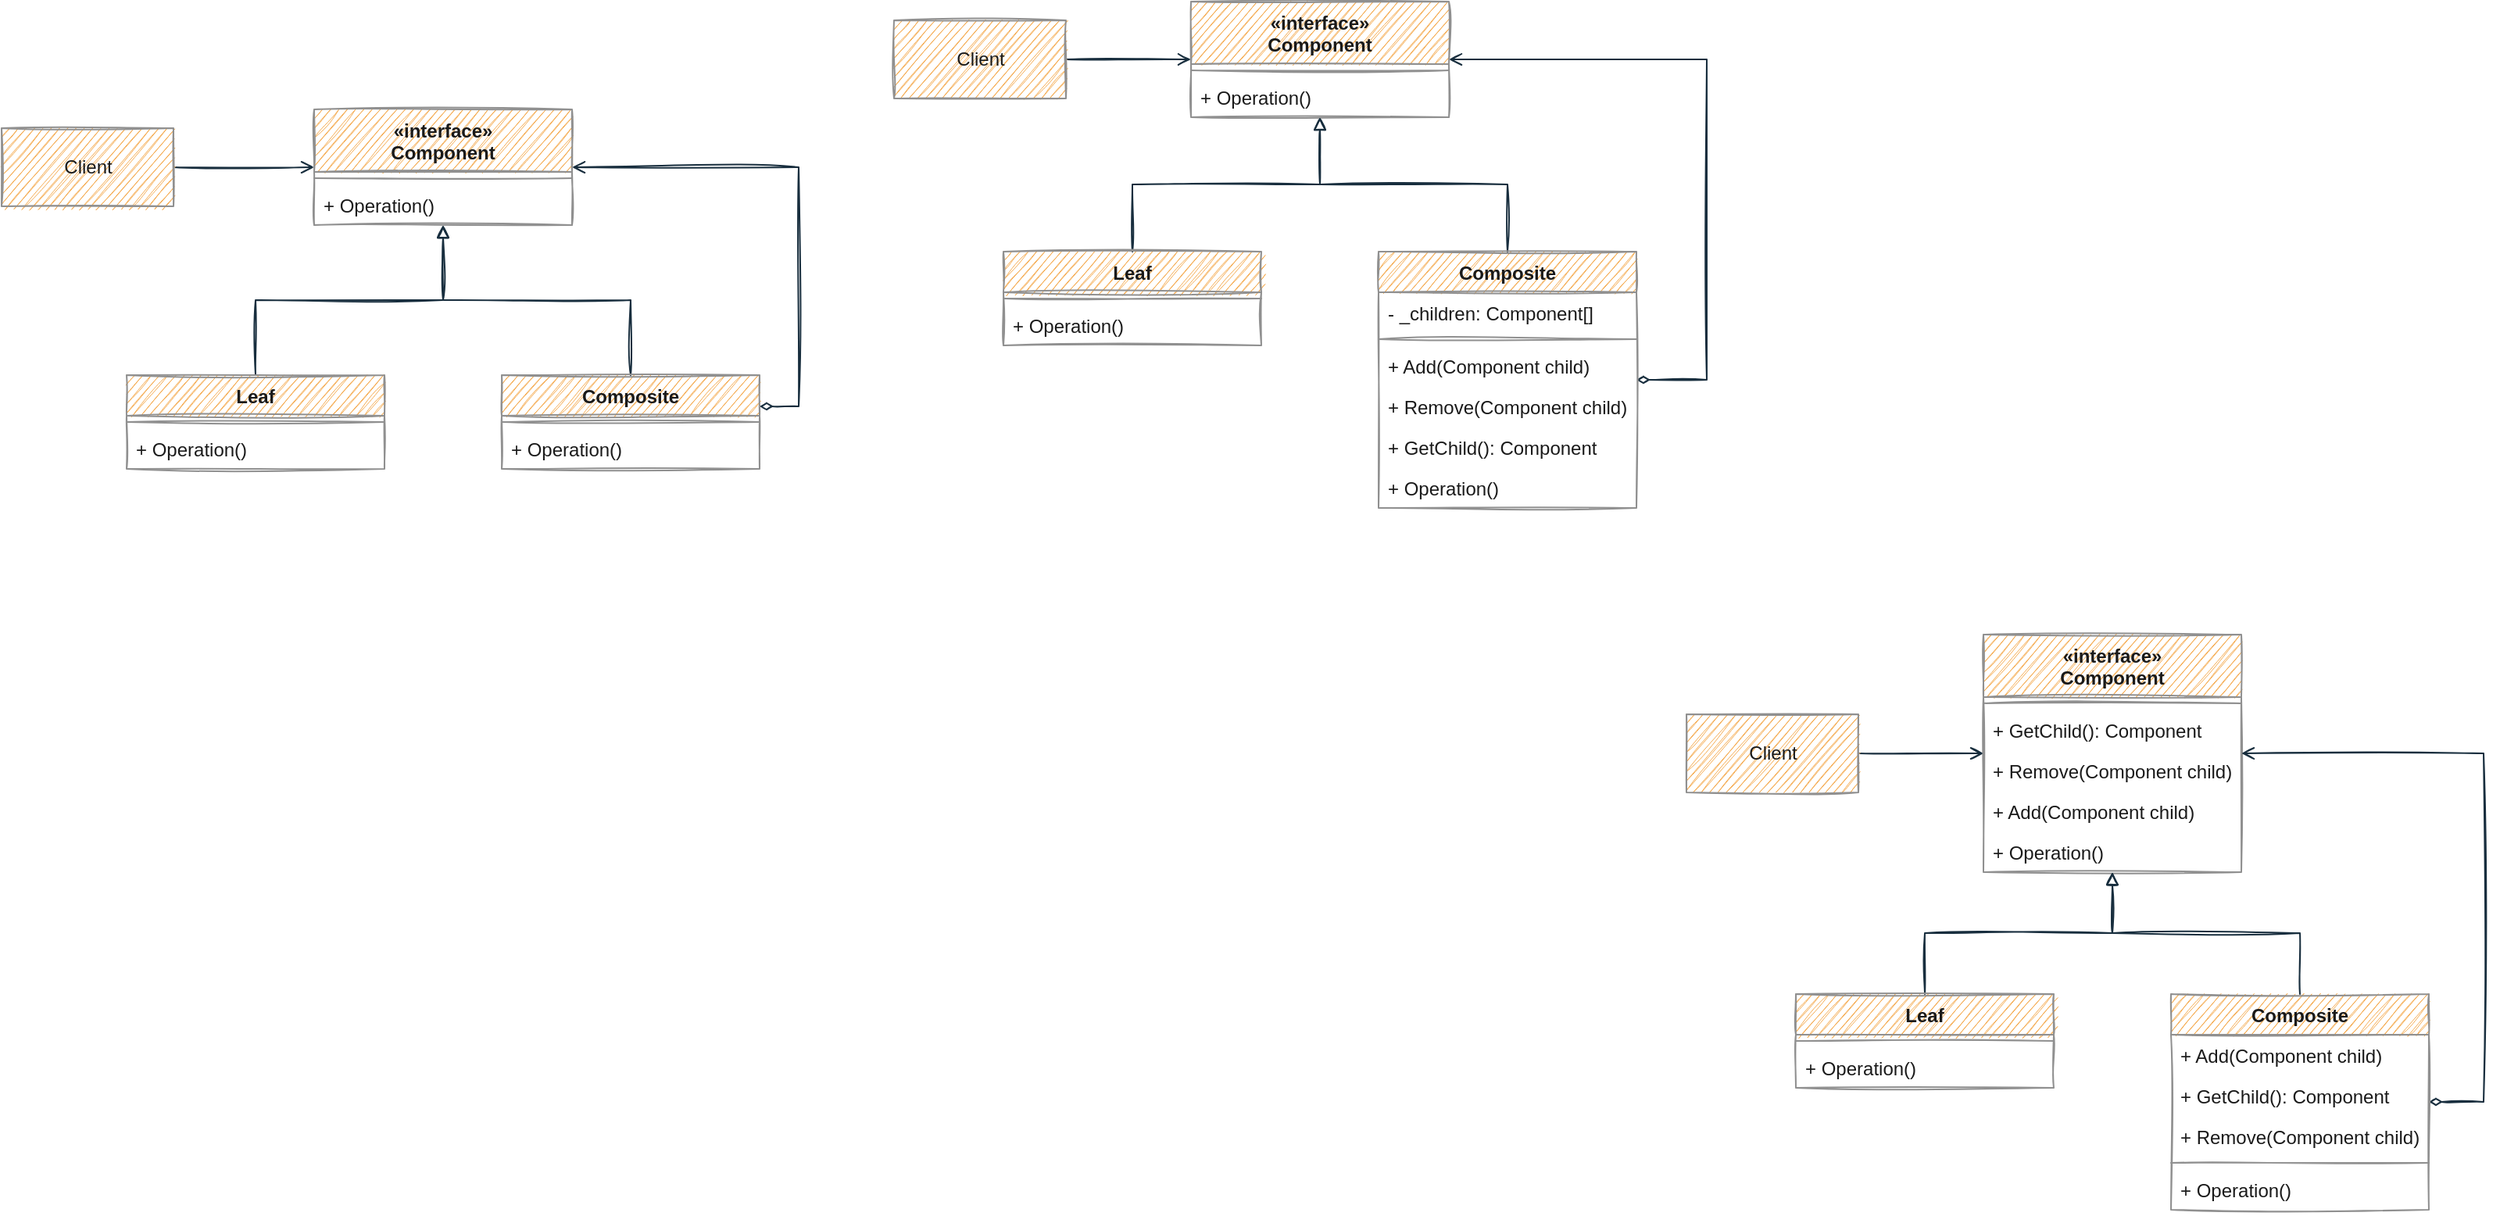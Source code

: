<mxfile version="16.5.1" type="device" pages="3"><diagram id="CFkx3T3PTNuRlUrd-KWw" name="Composite"><mxGraphModel dx="1102" dy="865" grid="0" gridSize="10" guides="1" tooltips="1" connect="1" arrows="1" fold="1" page="1" pageScale="1" pageWidth="1654" pageHeight="1169" background="none" math="0" shadow="0"><root><mxCell id="0"/><mxCell id="1" parent="0"/><mxCell id="BNOG06OLYAFq1OP3cc1Z-1" value="«interface»&#10;Component" style="swimlane;fontStyle=1;align=center;verticalAlign=top;childLayout=stackLayout;horizontal=1;startSize=40;horizontalStack=0;resizeParent=1;resizeParentMax=0;resizeLast=0;collapsible=1;marginBottom=0;rounded=0;sketch=1;fillColor=#F5AB50;strokeColor=#909090;fontColor=#1A1A1A;" parent="1" vertex="1"><mxGeometry x="232" y="360" width="165" height="74" as="geometry"><mxRectangle x="250" y="670" width="100" height="30" as="alternateBounds"/></mxGeometry></mxCell><mxCell id="BNOG06OLYAFq1OP3cc1Z-3" value="" style="line;strokeWidth=1;fillColor=none;align=left;verticalAlign=middle;spacingTop=-1;spacingLeft=3;spacingRight=3;rotatable=0;labelPosition=right;points=[];portConstraint=eastwest;rounded=0;sketch=1;labelBackgroundColor=#EEEEEE;strokeColor=#909090;fontColor=#1A1A1A;" parent="BNOG06OLYAFq1OP3cc1Z-1" vertex="1"><mxGeometry y="40" width="165" height="8" as="geometry"/></mxCell><mxCell id="BNOG06OLYAFq1OP3cc1Z-4" value="+ Operation()" style="text;strokeColor=none;fillColor=none;align=left;verticalAlign=top;spacingLeft=4;spacingRight=4;overflow=hidden;rotatable=0;points=[[0,0.5],[1,0.5]];portConstraint=eastwest;rounded=0;sketch=1;fontColor=#1A1A1A;" parent="BNOG06OLYAFq1OP3cc1Z-1" vertex="1"><mxGeometry y="48" width="165" height="26" as="geometry"/></mxCell><mxCell id="BNOG06OLYAFq1OP3cc1Z-27" style="edgeStyle=orthogonalEdgeStyle;rounded=0;orthogonalLoop=1;jettySize=auto;html=1;endArrow=block;endFill=0;sketch=1;labelBackgroundColor=#EEEEEE;strokeColor=#182E3E;fontColor=#1A1A1A;" parent="1" source="BNOG06OLYAFq1OP3cc1Z-5" target="BNOG06OLYAFq1OP3cc1Z-1" edge="1"><mxGeometry relative="1" as="geometry"/></mxCell><mxCell id="BNOG06OLYAFq1OP3cc1Z-5" value="Leaf" style="swimlane;fontStyle=1;align=center;verticalAlign=top;childLayout=stackLayout;horizontal=1;startSize=26;horizontalStack=0;resizeParent=1;resizeParentMax=0;resizeLast=0;collapsible=1;marginBottom=0;rounded=0;sketch=1;fillColor=#F5AB50;strokeColor=#909090;fontColor=#1A1A1A;" parent="1" vertex="1"><mxGeometry x="112" y="530" width="165" height="60" as="geometry"/></mxCell><mxCell id="BNOG06OLYAFq1OP3cc1Z-6" value="" style="line;strokeWidth=1;fillColor=none;align=left;verticalAlign=middle;spacingTop=-1;spacingLeft=3;spacingRight=3;rotatable=0;labelPosition=right;points=[];portConstraint=eastwest;rounded=0;sketch=1;labelBackgroundColor=#EEEEEE;strokeColor=#909090;fontColor=#1A1A1A;" parent="BNOG06OLYAFq1OP3cc1Z-5" vertex="1"><mxGeometry y="26" width="165" height="8" as="geometry"/></mxCell><mxCell id="BNOG06OLYAFq1OP3cc1Z-7" value="+ Operation()" style="text;strokeColor=none;fillColor=none;align=left;verticalAlign=top;spacingLeft=4;spacingRight=4;overflow=hidden;rotatable=0;points=[[0,0.5],[1,0.5]];portConstraint=eastwest;rounded=0;sketch=1;fontColor=#1A1A1A;" parent="BNOG06OLYAFq1OP3cc1Z-5" vertex="1"><mxGeometry y="34" width="165" height="26" as="geometry"/></mxCell><mxCell id="BNOG06OLYAFq1OP3cc1Z-28" style="edgeStyle=orthogonalEdgeStyle;rounded=0;orthogonalLoop=1;jettySize=auto;html=1;endArrow=block;endFill=0;sketch=1;labelBackgroundColor=#EEEEEE;strokeColor=#182E3E;fontColor=#1A1A1A;" parent="1" source="BNOG06OLYAFq1OP3cc1Z-24" target="BNOG06OLYAFq1OP3cc1Z-1" edge="1"><mxGeometry relative="1" as="geometry"/></mxCell><mxCell id="BNOG06OLYAFq1OP3cc1Z-29" style="edgeStyle=orthogonalEdgeStyle;rounded=0;orthogonalLoop=1;jettySize=auto;html=1;entryX=1;entryY=0.5;entryDx=0;entryDy=0;endArrow=open;endFill=0;startArrow=diamondThin;startFill=0;sketch=1;labelBackgroundColor=#EEEEEE;strokeColor=#182E3E;fontColor=#1A1A1A;" parent="1" source="BNOG06OLYAFq1OP3cc1Z-24" target="BNOG06OLYAFq1OP3cc1Z-1" edge="1"><mxGeometry relative="1" as="geometry"><Array as="points"><mxPoint x="542" y="550"/><mxPoint x="542" y="397"/></Array></mxGeometry></mxCell><mxCell id="BNOG06OLYAFq1OP3cc1Z-24" value="Composite" style="swimlane;fontStyle=1;align=center;verticalAlign=top;childLayout=stackLayout;horizontal=1;startSize=26;horizontalStack=0;resizeParent=1;resizeParentMax=0;resizeLast=0;collapsible=1;marginBottom=0;rounded=0;sketch=1;fillColor=#F5AB50;strokeColor=#909090;fontColor=#1A1A1A;" parent="1" vertex="1"><mxGeometry x="352" y="530" width="165" height="60" as="geometry"/></mxCell><mxCell id="BNOG06OLYAFq1OP3cc1Z-25" value="" style="line;strokeWidth=1;fillColor=none;align=left;verticalAlign=middle;spacingTop=-1;spacingLeft=3;spacingRight=3;rotatable=0;labelPosition=right;points=[];portConstraint=eastwest;rounded=0;sketch=1;labelBackgroundColor=#EEEEEE;strokeColor=#909090;fontColor=#1A1A1A;" parent="BNOG06OLYAFq1OP3cc1Z-24" vertex="1"><mxGeometry y="26" width="165" height="8" as="geometry"/></mxCell><mxCell id="BNOG06OLYAFq1OP3cc1Z-26" value="+ Operation()" style="text;strokeColor=none;fillColor=none;align=left;verticalAlign=top;spacingLeft=4;spacingRight=4;overflow=hidden;rotatable=0;points=[[0,0.5],[1,0.5]];portConstraint=eastwest;rounded=0;sketch=1;fontColor=#1A1A1A;" parent="BNOG06OLYAFq1OP3cc1Z-24" vertex="1"><mxGeometry y="34" width="165" height="26" as="geometry"/></mxCell><mxCell id="BNOG06OLYAFq1OP3cc1Z-31" style="edgeStyle=orthogonalEdgeStyle;rounded=0;orthogonalLoop=1;jettySize=auto;html=1;startArrow=none;startFill=0;endArrow=open;endFill=0;sketch=1;labelBackgroundColor=#EEEEEE;strokeColor=#182E3E;fontColor=#1A1A1A;" parent="1" source="BNOG06OLYAFq1OP3cc1Z-30" target="BNOG06OLYAFq1OP3cc1Z-1" edge="1"><mxGeometry relative="1" as="geometry"/></mxCell><mxCell id="BNOG06OLYAFq1OP3cc1Z-30" value="Client" style="html=1;rounded=0;sketch=1;fillColor=#F5AB50;strokeColor=#909090;fontColor=#1A1A1A;" parent="1" vertex="1"><mxGeometry x="32" y="372" width="110" height="50" as="geometry"/></mxCell><mxCell id="BNOG06OLYAFq1OP3cc1Z-33" value="«interface»&#10;Component" style="swimlane;fontStyle=1;align=center;verticalAlign=top;childLayout=stackLayout;horizontal=1;startSize=40;horizontalStack=0;resizeParent=1;resizeParentMax=0;resizeLast=0;collapsible=1;marginBottom=0;rounded=0;sketch=1;fillColor=#F5AB50;strokeColor=#909090;fontColor=#1A1A1A;" parent="1" vertex="1"><mxGeometry x="793" y="291" width="165" height="74" as="geometry"><mxRectangle x="250" y="670" width="100" height="30" as="alternateBounds"/></mxGeometry></mxCell><mxCell id="BNOG06OLYAFq1OP3cc1Z-34" value="" style="line;strokeWidth=1;fillColor=none;align=left;verticalAlign=middle;spacingTop=-1;spacingLeft=3;spacingRight=3;rotatable=0;labelPosition=right;points=[];portConstraint=eastwest;rounded=0;sketch=1;labelBackgroundColor=#EEEEEE;strokeColor=#909090;fontColor=#1A1A1A;" parent="BNOG06OLYAFq1OP3cc1Z-33" vertex="1"><mxGeometry y="40" width="165" height="8" as="geometry"/></mxCell><mxCell id="BNOG06OLYAFq1OP3cc1Z-35" value="+ Operation()" style="text;strokeColor=none;fillColor=none;align=left;verticalAlign=top;spacingLeft=4;spacingRight=4;overflow=hidden;rotatable=0;points=[[0,0.5],[1,0.5]];portConstraint=eastwest;rounded=0;sketch=1;fontColor=#1A1A1A;" parent="BNOG06OLYAFq1OP3cc1Z-33" vertex="1"><mxGeometry y="48" width="165" height="26" as="geometry"/></mxCell><mxCell id="BNOG06OLYAFq1OP3cc1Z-36" style="edgeStyle=orthogonalEdgeStyle;rounded=0;orthogonalLoop=1;jettySize=auto;html=1;endArrow=block;endFill=0;sketch=1;labelBackgroundColor=#EEEEEE;strokeColor=#182E3E;fontColor=#1A1A1A;" parent="1" source="BNOG06OLYAFq1OP3cc1Z-37" target="BNOG06OLYAFq1OP3cc1Z-33" edge="1"><mxGeometry relative="1" as="geometry"/></mxCell><mxCell id="BNOG06OLYAFq1OP3cc1Z-37" value="Leaf" style="swimlane;fontStyle=1;align=center;verticalAlign=top;childLayout=stackLayout;horizontal=1;startSize=26;horizontalStack=0;resizeParent=1;resizeParentMax=0;resizeLast=0;collapsible=1;marginBottom=0;rounded=0;sketch=1;fillColor=#F5AB50;strokeColor=#909090;fontColor=#1A1A1A;" parent="1" vertex="1"><mxGeometry x="673" y="451" width="165" height="60" as="geometry"/></mxCell><mxCell id="BNOG06OLYAFq1OP3cc1Z-38" value="" style="line;strokeWidth=1;fillColor=none;align=left;verticalAlign=middle;spacingTop=-1;spacingLeft=3;spacingRight=3;rotatable=0;labelPosition=right;points=[];portConstraint=eastwest;rounded=0;sketch=1;labelBackgroundColor=#EEEEEE;strokeColor=#909090;fontColor=#1A1A1A;" parent="BNOG06OLYAFq1OP3cc1Z-37" vertex="1"><mxGeometry y="26" width="165" height="8" as="geometry"/></mxCell><mxCell id="BNOG06OLYAFq1OP3cc1Z-39" value="+ Operation()" style="text;strokeColor=none;fillColor=none;align=left;verticalAlign=top;spacingLeft=4;spacingRight=4;overflow=hidden;rotatable=0;points=[[0,0.5],[1,0.5]];portConstraint=eastwest;rounded=0;sketch=1;fontColor=#1A1A1A;" parent="BNOG06OLYAFq1OP3cc1Z-37" vertex="1"><mxGeometry y="34" width="165" height="26" as="geometry"/></mxCell><mxCell id="BNOG06OLYAFq1OP3cc1Z-40" style="edgeStyle=orthogonalEdgeStyle;rounded=0;orthogonalLoop=1;jettySize=auto;html=1;endArrow=block;endFill=0;sketch=1;labelBackgroundColor=#EEEEEE;strokeColor=#182E3E;fontColor=#1A1A1A;" parent="1" source="BNOG06OLYAFq1OP3cc1Z-42" target="BNOG06OLYAFq1OP3cc1Z-33" edge="1"><mxGeometry relative="1" as="geometry"/></mxCell><mxCell id="BNOG06OLYAFq1OP3cc1Z-41" style="edgeStyle=orthogonalEdgeStyle;rounded=0;orthogonalLoop=1;jettySize=auto;html=1;entryX=1;entryY=0.5;entryDx=0;entryDy=0;endArrow=open;endFill=0;startArrow=diamondThin;startFill=0;sketch=1;labelBackgroundColor=#EEEEEE;strokeColor=#182E3E;fontColor=#1A1A1A;" parent="1" source="BNOG06OLYAFq1OP3cc1Z-42" target="BNOG06OLYAFq1OP3cc1Z-33" edge="1"><mxGeometry relative="1" as="geometry"><Array as="points"><mxPoint x="1123" y="533"/><mxPoint x="1123" y="328"/></Array></mxGeometry></mxCell><mxCell id="BNOG06OLYAFq1OP3cc1Z-42" value="Composite" style="swimlane;fontStyle=1;align=center;verticalAlign=top;childLayout=stackLayout;horizontal=1;startSize=26;horizontalStack=0;resizeParent=1;resizeParentMax=0;resizeLast=0;collapsible=1;marginBottom=0;rounded=0;sketch=1;fillColor=#F5AB50;strokeColor=#909090;fontColor=#1A1A1A;" parent="1" vertex="1"><mxGeometry x="913" y="451" width="165" height="164" as="geometry"/></mxCell><mxCell id="BNOG06OLYAFq1OP3cc1Z-51" value="- _children: Component[]" style="text;strokeColor=none;fillColor=none;align=left;verticalAlign=top;spacingLeft=4;spacingRight=4;overflow=hidden;rotatable=0;points=[[0,0.5],[1,0.5]];portConstraint=eastwest;rounded=0;sketch=1;fontColor=#1A1A1A;" parent="BNOG06OLYAFq1OP3cc1Z-42" vertex="1"><mxGeometry y="26" width="165" height="26" as="geometry"/></mxCell><mxCell id="BNOG06OLYAFq1OP3cc1Z-43" value="" style="line;strokeWidth=1;fillColor=none;align=left;verticalAlign=middle;spacingTop=-1;spacingLeft=3;spacingRight=3;rotatable=0;labelPosition=right;points=[];portConstraint=eastwest;rounded=0;sketch=1;labelBackgroundColor=#EEEEEE;strokeColor=#909090;fontColor=#1A1A1A;" parent="BNOG06OLYAFq1OP3cc1Z-42" vertex="1"><mxGeometry y="52" width="165" height="8" as="geometry"/></mxCell><mxCell id="BNOG06OLYAFq1OP3cc1Z-47" value="+ Add(Component child)" style="text;strokeColor=none;fillColor=none;align=left;verticalAlign=top;spacingLeft=4;spacingRight=4;overflow=hidden;rotatable=0;points=[[0,0.5],[1,0.5]];portConstraint=eastwest;rounded=0;sketch=1;fontColor=#1A1A1A;" parent="BNOG06OLYAFq1OP3cc1Z-42" vertex="1"><mxGeometry y="60" width="165" height="26" as="geometry"/></mxCell><mxCell id="BNOG06OLYAFq1OP3cc1Z-48" value="+ Remove(Component child)" style="text;strokeColor=none;fillColor=none;align=left;verticalAlign=top;spacingLeft=4;spacingRight=4;overflow=hidden;rotatable=0;points=[[0,0.5],[1,0.5]];portConstraint=eastwest;rounded=0;sketch=1;fontColor=#1A1A1A;" parent="BNOG06OLYAFq1OP3cc1Z-42" vertex="1"><mxGeometry y="86" width="165" height="26" as="geometry"/></mxCell><mxCell id="BNOG06OLYAFq1OP3cc1Z-49" value="+ GetChild(): Component" style="text;strokeColor=none;fillColor=none;align=left;verticalAlign=top;spacingLeft=4;spacingRight=4;overflow=hidden;rotatable=0;points=[[0,0.5],[1,0.5]];portConstraint=eastwest;rounded=0;sketch=1;fontColor=#1A1A1A;" parent="BNOG06OLYAFq1OP3cc1Z-42" vertex="1"><mxGeometry y="112" width="165" height="26" as="geometry"/></mxCell><mxCell id="BNOG06OLYAFq1OP3cc1Z-44" value="+ Operation()" style="text;strokeColor=none;fillColor=none;align=left;verticalAlign=top;spacingLeft=4;spacingRight=4;overflow=hidden;rotatable=0;points=[[0,0.5],[1,0.5]];portConstraint=eastwest;rounded=0;sketch=1;fontColor=#1A1A1A;" parent="BNOG06OLYAFq1OP3cc1Z-42" vertex="1"><mxGeometry y="138" width="165" height="26" as="geometry"/></mxCell><mxCell id="BNOG06OLYAFq1OP3cc1Z-45" style="edgeStyle=orthogonalEdgeStyle;rounded=0;orthogonalLoop=1;jettySize=auto;html=1;startArrow=none;startFill=0;endArrow=open;endFill=0;sketch=1;labelBackgroundColor=#EEEEEE;strokeColor=#182E3E;fontColor=#1A1A1A;" parent="1" source="BNOG06OLYAFq1OP3cc1Z-46" target="BNOG06OLYAFq1OP3cc1Z-33" edge="1"><mxGeometry relative="1" as="geometry"/></mxCell><mxCell id="BNOG06OLYAFq1OP3cc1Z-46" value="Client" style="html=1;rounded=0;sketch=1;fillColor=#F5AB50;strokeColor=#909090;fontColor=#1A1A1A;" parent="1" vertex="1"><mxGeometry x="603" y="303" width="110" height="50" as="geometry"/></mxCell><mxCell id="BNOG06OLYAFq1OP3cc1Z-52" value="«interface»&#10;Component" style="swimlane;fontStyle=1;align=center;verticalAlign=top;childLayout=stackLayout;horizontal=1;startSize=40;horizontalStack=0;resizeParent=1;resizeParentMax=0;resizeLast=0;collapsible=1;marginBottom=0;rounded=0;sketch=1;fillColor=#F5AB50;strokeColor=#909090;fontColor=#1A1A1A;" parent="1" vertex="1"><mxGeometry x="1300" y="696" width="165" height="152" as="geometry"><mxRectangle x="250" y="670" width="100" height="30" as="alternateBounds"/></mxGeometry></mxCell><mxCell id="BNOG06OLYAFq1OP3cc1Z-53" value="" style="line;strokeWidth=1;fillColor=none;align=left;verticalAlign=middle;spacingTop=-1;spacingLeft=3;spacingRight=3;rotatable=0;labelPosition=right;points=[];portConstraint=eastwest;rounded=0;sketch=1;labelBackgroundColor=#EEEEEE;strokeColor=#909090;fontColor=#1A1A1A;" parent="BNOG06OLYAFq1OP3cc1Z-52" vertex="1"><mxGeometry y="40" width="165" height="8" as="geometry"/></mxCell><mxCell id="BNOG06OLYAFq1OP3cc1Z-68" value="+ GetChild(): Component" style="text;strokeColor=none;fillColor=none;align=left;verticalAlign=top;spacingLeft=4;spacingRight=4;overflow=hidden;rotatable=0;points=[[0,0.5],[1,0.5]];portConstraint=eastwest;rounded=0;sketch=1;fontColor=#1A1A1A;" parent="BNOG06OLYAFq1OP3cc1Z-52" vertex="1"><mxGeometry y="48" width="165" height="26" as="geometry"/></mxCell><mxCell id="BNOG06OLYAFq1OP3cc1Z-67" value="+ Remove(Component child)" style="text;strokeColor=none;fillColor=none;align=left;verticalAlign=top;spacingLeft=4;spacingRight=4;overflow=hidden;rotatable=0;points=[[0,0.5],[1,0.5]];portConstraint=eastwest;rounded=0;sketch=1;fontColor=#1A1A1A;" parent="BNOG06OLYAFq1OP3cc1Z-52" vertex="1"><mxGeometry y="74" width="165" height="26" as="geometry"/></mxCell><mxCell id="BNOG06OLYAFq1OP3cc1Z-66" value="+ Add(Component child)" style="text;strokeColor=none;fillColor=none;align=left;verticalAlign=top;spacingLeft=4;spacingRight=4;overflow=hidden;rotatable=0;points=[[0,0.5],[1,0.5]];portConstraint=eastwest;rounded=0;sketch=1;fontColor=#1A1A1A;" parent="BNOG06OLYAFq1OP3cc1Z-52" vertex="1"><mxGeometry y="100" width="165" height="26" as="geometry"/></mxCell><mxCell id="BNOG06OLYAFq1OP3cc1Z-54" value="+ Operation()" style="text;strokeColor=none;fillColor=none;align=left;verticalAlign=top;spacingLeft=4;spacingRight=4;overflow=hidden;rotatable=0;points=[[0,0.5],[1,0.5]];portConstraint=eastwest;rounded=0;sketch=1;fontColor=#1A1A1A;" parent="BNOG06OLYAFq1OP3cc1Z-52" vertex="1"><mxGeometry y="126" width="165" height="26" as="geometry"/></mxCell><mxCell id="BNOG06OLYAFq1OP3cc1Z-55" style="edgeStyle=orthogonalEdgeStyle;rounded=0;orthogonalLoop=1;jettySize=auto;html=1;endArrow=block;endFill=0;sketch=1;labelBackgroundColor=#EEEEEE;strokeColor=#182E3E;fontColor=#1A1A1A;" parent="1" source="BNOG06OLYAFq1OP3cc1Z-56" target="BNOG06OLYAFq1OP3cc1Z-52" edge="1"><mxGeometry relative="1" as="geometry"/></mxCell><mxCell id="BNOG06OLYAFq1OP3cc1Z-56" value="Leaf" style="swimlane;fontStyle=1;align=center;verticalAlign=top;childLayout=stackLayout;horizontal=1;startSize=26;horizontalStack=0;resizeParent=1;resizeParentMax=0;resizeLast=0;collapsible=1;marginBottom=0;rounded=0;sketch=1;fillColor=#F5AB50;strokeColor=#909090;fontColor=#1A1A1A;" parent="1" vertex="1"><mxGeometry x="1180" y="926" width="165" height="60" as="geometry"/></mxCell><mxCell id="BNOG06OLYAFq1OP3cc1Z-57" value="" style="line;strokeWidth=1;fillColor=none;align=left;verticalAlign=middle;spacingTop=-1;spacingLeft=3;spacingRight=3;rotatable=0;labelPosition=right;points=[];portConstraint=eastwest;rounded=0;sketch=1;labelBackgroundColor=#EEEEEE;strokeColor=#909090;fontColor=#1A1A1A;" parent="BNOG06OLYAFq1OP3cc1Z-56" vertex="1"><mxGeometry y="26" width="165" height="8" as="geometry"/></mxCell><mxCell id="BNOG06OLYAFq1OP3cc1Z-58" value="+ Operation()" style="text;strokeColor=none;fillColor=none;align=left;verticalAlign=top;spacingLeft=4;spacingRight=4;overflow=hidden;rotatable=0;points=[[0,0.5],[1,0.5]];portConstraint=eastwest;rounded=0;sketch=1;fontColor=#1A1A1A;" parent="BNOG06OLYAFq1OP3cc1Z-56" vertex="1"><mxGeometry y="34" width="165" height="26" as="geometry"/></mxCell><mxCell id="BNOG06OLYAFq1OP3cc1Z-59" style="edgeStyle=orthogonalEdgeStyle;rounded=0;orthogonalLoop=1;jettySize=auto;html=1;endArrow=block;endFill=0;sketch=1;labelBackgroundColor=#EEEEEE;strokeColor=#182E3E;fontColor=#1A1A1A;" parent="1" source="BNOG06OLYAFq1OP3cc1Z-61" target="BNOG06OLYAFq1OP3cc1Z-52" edge="1"><mxGeometry relative="1" as="geometry"/></mxCell><mxCell id="BNOG06OLYAFq1OP3cc1Z-60" style="edgeStyle=orthogonalEdgeStyle;rounded=0;orthogonalLoop=1;jettySize=auto;html=1;entryX=1;entryY=0.5;entryDx=0;entryDy=0;endArrow=open;endFill=0;startArrow=diamondThin;startFill=0;sketch=1;labelBackgroundColor=#EEEEEE;strokeColor=#182E3E;fontColor=#1A1A1A;" parent="1" source="BNOG06OLYAFq1OP3cc1Z-61" target="BNOG06OLYAFq1OP3cc1Z-52" edge="1"><mxGeometry relative="1" as="geometry"><Array as="points"><mxPoint x="1620" y="995"/><mxPoint x="1620" y="772"/></Array></mxGeometry></mxCell><mxCell id="BNOG06OLYAFq1OP3cc1Z-61" value="Composite" style="swimlane;fontStyle=1;align=center;verticalAlign=top;childLayout=stackLayout;horizontal=1;startSize=26;horizontalStack=0;resizeParent=1;resizeParentMax=0;resizeLast=0;collapsible=1;marginBottom=0;rounded=0;sketch=1;fillColor=#F5AB50;strokeColor=#909090;fontColor=#1A1A1A;" parent="1" vertex="1"><mxGeometry x="1420" y="926" width="165" height="138" as="geometry"/></mxCell><mxCell id="BNOG06OLYAFq1OP3cc1Z-69" value="+ Add(Component child)" style="text;strokeColor=none;fillColor=none;align=left;verticalAlign=top;spacingLeft=4;spacingRight=4;overflow=hidden;rotatable=0;points=[[0,0.5],[1,0.5]];portConstraint=eastwest;rounded=0;sketch=1;fontColor=#1A1A1A;" parent="BNOG06OLYAFq1OP3cc1Z-61" vertex="1"><mxGeometry y="26" width="165" height="26" as="geometry"/></mxCell><mxCell id="BNOG06OLYAFq1OP3cc1Z-71" value="+ GetChild(): Component" style="text;strokeColor=none;fillColor=none;align=left;verticalAlign=top;spacingLeft=4;spacingRight=4;overflow=hidden;rotatable=0;points=[[0,0.5],[1,0.5]];portConstraint=eastwest;rounded=0;sketch=1;fontColor=#1A1A1A;" parent="BNOG06OLYAFq1OP3cc1Z-61" vertex="1"><mxGeometry y="52" width="165" height="26" as="geometry"/></mxCell><mxCell id="BNOG06OLYAFq1OP3cc1Z-70" value="+ Remove(Component child)" style="text;strokeColor=none;fillColor=none;align=left;verticalAlign=top;spacingLeft=4;spacingRight=4;overflow=hidden;rotatable=0;points=[[0,0.5],[1,0.5]];portConstraint=eastwest;rounded=0;sketch=1;fontColor=#1A1A1A;" parent="BNOG06OLYAFq1OP3cc1Z-61" vertex="1"><mxGeometry y="78" width="165" height="26" as="geometry"/></mxCell><mxCell id="BNOG06OLYAFq1OP3cc1Z-62" value="" style="line;strokeWidth=1;fillColor=none;align=left;verticalAlign=middle;spacingTop=-1;spacingLeft=3;spacingRight=3;rotatable=0;labelPosition=right;points=[];portConstraint=eastwest;rounded=0;sketch=1;labelBackgroundColor=#EEEEEE;strokeColor=#909090;fontColor=#1A1A1A;" parent="BNOG06OLYAFq1OP3cc1Z-61" vertex="1"><mxGeometry y="104" width="165" height="8" as="geometry"/></mxCell><mxCell id="BNOG06OLYAFq1OP3cc1Z-63" value="+ Operation()" style="text;strokeColor=none;fillColor=none;align=left;verticalAlign=top;spacingLeft=4;spacingRight=4;overflow=hidden;rotatable=0;points=[[0,0.5],[1,0.5]];portConstraint=eastwest;rounded=0;sketch=1;fontColor=#1A1A1A;" parent="BNOG06OLYAFq1OP3cc1Z-61" vertex="1"><mxGeometry y="112" width="165" height="26" as="geometry"/></mxCell><mxCell id="BNOG06OLYAFq1OP3cc1Z-64" style="edgeStyle=orthogonalEdgeStyle;rounded=0;orthogonalLoop=1;jettySize=auto;html=1;startArrow=none;startFill=0;endArrow=open;endFill=0;sketch=1;labelBackgroundColor=#EEEEEE;strokeColor=#182E3E;fontColor=#1A1A1A;" parent="1" source="BNOG06OLYAFq1OP3cc1Z-65" target="BNOG06OLYAFq1OP3cc1Z-52" edge="1"><mxGeometry relative="1" as="geometry"/></mxCell><mxCell id="BNOG06OLYAFq1OP3cc1Z-65" value="Client" style="html=1;rounded=0;sketch=1;fillColor=#F5AB50;strokeColor=#909090;fontColor=#1A1A1A;" parent="1" vertex="1"><mxGeometry x="1110" y="747" width="110" height="50" as="geometry"/></mxCell></root></mxGraphModel></diagram><diagram id="pfxA9gv14tCuH7BsV-Ln" name="Adapter"><mxGraphModel dx="1102" dy="865" grid="0" gridSize="10" guides="1" tooltips="0" connect="1" arrows="1" fold="1" page="1" pageScale="1" pageWidth="1169" pageHeight="827" math="0" shadow="0"><root><mxCell id="t0Gk355Egd2EpJJYX6fK-0"/><mxCell id="t0Gk355Egd2EpJJYX6fK-1" parent="t0Gk355Egd2EpJJYX6fK-0"/><mxCell id="r9_oYsfu7Edrs36lkvw7-0" value="«interface»&#10;Target" style="swimlane;fontStyle=1;align=center;verticalAlign=top;childLayout=stackLayout;horizontal=1;startSize=40;horizontalStack=0;resizeParent=1;resizeParentMax=0;resizeLast=0;collapsible=1;marginBottom=0;rounded=0;sketch=1;fillColor=#F5AB50;strokeColor=#909090;fontColor=#1A1A1A;" parent="t0Gk355Egd2EpJJYX6fK-1" vertex="1"><mxGeometry x="275" y="100" width="165" height="74" as="geometry"><mxRectangle x="250" y="670" width="100" height="30" as="alternateBounds"/></mxGeometry></mxCell><mxCell id="r9_oYsfu7Edrs36lkvw7-1" value="" style="line;strokeWidth=1;fillColor=none;align=left;verticalAlign=middle;spacingTop=-1;spacingLeft=3;spacingRight=3;rotatable=0;labelPosition=right;points=[];portConstraint=eastwest;rounded=0;sketch=1;labelBackgroundColor=#EEEEEE;strokeColor=#909090;fontColor=#1A1A1A;" parent="r9_oYsfu7Edrs36lkvw7-0" vertex="1"><mxGeometry y="40" width="165" height="8" as="geometry"/></mxCell><mxCell id="r9_oYsfu7Edrs36lkvw7-2" value="+ Operation()" style="text;strokeColor=none;fillColor=none;align=left;verticalAlign=top;spacingLeft=4;spacingRight=4;overflow=hidden;rotatable=0;points=[[0,0.5],[1,0.5]];portConstraint=eastwest;rounded=0;sketch=1;fontColor=#1A1A1A;" parent="r9_oYsfu7Edrs36lkvw7-0" vertex="1"><mxGeometry y="48" width="165" height="26" as="geometry"/></mxCell><mxCell id="r9_oYsfu7Edrs36lkvw7-3" style="edgeStyle=orthogonalEdgeStyle;rounded=0;orthogonalLoop=1;jettySize=auto;html=1;endArrow=block;endFill=0;sketch=1;labelBackgroundColor=#EEEEEE;strokeColor=#182E3E;fontColor=#1A1A1A;" parent="t0Gk355Egd2EpJJYX6fK-1" source="r9_oYsfu7Edrs36lkvw7-4" target="r9_oYsfu7Edrs36lkvw7-0" edge="1"><mxGeometry relative="1" as="geometry"/></mxCell><mxCell id="V8s5TMU2EH_NeJxdK_gp-17" style="edgeStyle=orthogonalEdgeStyle;curved=0;rounded=1;sketch=1;orthogonalLoop=1;jettySize=auto;html=1;fontColor=#1A1A1A;strokeColor=#182E3E;endArrow=open;endFill=0;" parent="t0Gk355Egd2EpJJYX6fK-1" source="r9_oYsfu7Edrs36lkvw7-4" target="V8s5TMU2EH_NeJxdK_gp-14" edge="1"><mxGeometry relative="1" as="geometry"/></mxCell><mxCell id="r9_oYsfu7Edrs36lkvw7-4" value="Adapter" style="swimlane;fontStyle=1;align=center;verticalAlign=top;childLayout=stackLayout;horizontal=1;startSize=26;horizontalStack=0;resizeParent=1;resizeParentMax=0;resizeLast=0;collapsible=1;marginBottom=0;rounded=0;sketch=1;fillColor=#F5AB50;strokeColor=#909090;fontColor=#1A1A1A;" parent="t0Gk355Egd2EpJJYX6fK-1" vertex="1"><mxGeometry x="275" y="240" width="165" height="60" as="geometry"/></mxCell><mxCell id="r9_oYsfu7Edrs36lkvw7-5" value="" style="line;strokeWidth=1;fillColor=none;align=left;verticalAlign=middle;spacingTop=-1;spacingLeft=3;spacingRight=3;rotatable=0;labelPosition=right;points=[];portConstraint=eastwest;rounded=0;sketch=1;labelBackgroundColor=#EEEEEE;strokeColor=#909090;fontColor=#1A1A1A;" parent="r9_oYsfu7Edrs36lkvw7-4" vertex="1"><mxGeometry y="26" width="165" height="8" as="geometry"/></mxCell><mxCell id="r9_oYsfu7Edrs36lkvw7-6" value="+ Operation()" style="text;strokeColor=none;fillColor=none;align=left;verticalAlign=top;spacingLeft=4;spacingRight=4;overflow=hidden;rotatable=0;points=[[0,0.5],[1,0.5]];portConstraint=eastwest;rounded=0;sketch=1;fontColor=#1A1A1A;" parent="r9_oYsfu7Edrs36lkvw7-4" vertex="1"><mxGeometry y="34" width="165" height="26" as="geometry"/></mxCell><mxCell id="r9_oYsfu7Edrs36lkvw7-12" style="edgeStyle=orthogonalEdgeStyle;rounded=0;orthogonalLoop=1;jettySize=auto;html=1;startArrow=none;startFill=0;endArrow=open;endFill=0;sketch=1;labelBackgroundColor=#EEEEEE;strokeColor=#182E3E;fontColor=#1A1A1A;" parent="t0Gk355Egd2EpJJYX6fK-1" source="r9_oYsfu7Edrs36lkvw7-13" target="r9_oYsfu7Edrs36lkvw7-0" edge="1"><mxGeometry relative="1" as="geometry"/></mxCell><mxCell id="r9_oYsfu7Edrs36lkvw7-13" value="Client" style="html=1;rounded=0;sketch=1;fillColor=#F5AB50;strokeColor=#909090;fontColor=#1A1A1A;" parent="t0Gk355Egd2EpJJYX6fK-1" vertex="1"><mxGeometry x="75" y="112" width="110" height="50" as="geometry"/></mxCell><mxCell id="V8s5TMU2EH_NeJxdK_gp-14" value="Adaptee" style="swimlane;fontStyle=1;align=center;verticalAlign=top;childLayout=stackLayout;horizontal=1;startSize=26;horizontalStack=0;resizeParent=1;resizeParentMax=0;resizeLast=0;collapsible=1;marginBottom=0;rounded=0;sketch=1;fillColor=#F5AB50;strokeColor=#909090;fontColor=#1A1A1A;" parent="t0Gk355Egd2EpJJYX6fK-1" vertex="1"><mxGeometry x="540" y="240" width="165" height="60" as="geometry"/></mxCell><mxCell id="V8s5TMU2EH_NeJxdK_gp-15" value="" style="line;strokeWidth=1;fillColor=none;align=left;verticalAlign=middle;spacingTop=-1;spacingLeft=3;spacingRight=3;rotatable=0;labelPosition=right;points=[];portConstraint=eastwest;rounded=0;sketch=1;labelBackgroundColor=#EEEEEE;strokeColor=#909090;fontColor=#1A1A1A;" parent="V8s5TMU2EH_NeJxdK_gp-14" vertex="1"><mxGeometry y="26" width="165" height="8" as="geometry"/></mxCell><mxCell id="V8s5TMU2EH_NeJxdK_gp-16" value="+ SpecificOperation()" style="text;strokeColor=none;fillColor=none;align=left;verticalAlign=top;spacingLeft=4;spacingRight=4;overflow=hidden;rotatable=0;points=[[0,0.5],[1,0.5]];portConstraint=eastwest;rounded=0;sketch=1;fontColor=#1A1A1A;" parent="V8s5TMU2EH_NeJxdK_gp-14" vertex="1"><mxGeometry y="34" width="165" height="26" as="geometry"/></mxCell><mxCell id="V8s5TMU2EH_NeJxdK_gp-18" value="adaptee.SpecificOperation()" style="shape=note;size=15;align=left;spacingLeft=10;html=1;whiteSpace=wrap;rounded=0;sketch=1;strokeColor=#d6b656;fillColor=#fff2cc;" parent="t0Gk355Egd2EpJJYX6fK-1" vertex="1"><mxGeometry x="340" y="320" width="190" height="40" as="geometry"/></mxCell><mxCell id="V8s5TMU2EH_NeJxdK_gp-19" value="" style="edgeStyle=none;endArrow=none;exitX=0.4;exitY=0;dashed=1;html=1;rounded=1;sketch=1;fontColor=#1A1A1A;strokeColor=#d6b656;curved=0;fillColor=#fff2cc;" parent="t0Gk355Egd2EpJJYX6fK-1" source="V8s5TMU2EH_NeJxdK_gp-18" edge="1"><mxGeometry x="1" relative="1" as="geometry"><mxPoint x="360" y="290" as="targetPoint"/></mxGeometry></mxCell></root></mxGraphModel></diagram><diagram id="0hrxTNzccrfhBCuLjd9K" name="Strategy"><mxGraphModel dx="1102" dy="865" grid="1" gridSize="10" guides="1" tooltips="1" connect="1" arrows="1" fold="1" page="1" pageScale="1" pageWidth="1169" pageHeight="827" math="0" shadow="0"><root><mxCell id="Yq5xRgmWrB6RlAjooAV_-0"/><mxCell id="Yq5xRgmWrB6RlAjooAV_-1" parent="Yq5xRgmWrB6RlAjooAV_-0"/></root></mxGraphModel></diagram></mxfile>
